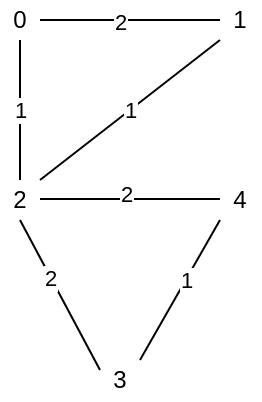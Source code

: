 <mxfile version="26.0.5">
  <diagram name="Page-1" id="CJQ6sfPypMVAllBDloAo">
    <mxGraphModel dx="826" dy="571" grid="1" gridSize="10" guides="1" tooltips="1" connect="1" arrows="1" fold="1" page="1" pageScale="1" pageWidth="827" pageHeight="1169" math="0" shadow="0">
      <root>
        <mxCell id="0" />
        <mxCell id="1" parent="0" />
        <mxCell id="41nXD2r65MnrfmXOHo10-2" value="0" style="text;html=1;align=center;verticalAlign=middle;whiteSpace=wrap;rounded=0;" vertex="1" parent="1">
          <mxGeometry x="160" y="160" width="20" height="20" as="geometry" />
        </mxCell>
        <mxCell id="41nXD2r65MnrfmXOHo10-3" value="1" style="text;html=1;align=center;verticalAlign=middle;whiteSpace=wrap;rounded=0;" vertex="1" parent="1">
          <mxGeometry x="270" y="160" width="20" height="20" as="geometry" />
        </mxCell>
        <mxCell id="41nXD2r65MnrfmXOHo10-4" value="2" style="text;html=1;align=center;verticalAlign=middle;whiteSpace=wrap;rounded=0;" vertex="1" parent="1">
          <mxGeometry x="160" y="250" width="20" height="20" as="geometry" />
        </mxCell>
        <mxCell id="41nXD2r65MnrfmXOHo10-5" value="4" style="text;html=1;align=center;verticalAlign=middle;whiteSpace=wrap;rounded=0;" vertex="1" parent="1">
          <mxGeometry x="270" y="250" width="20" height="20" as="geometry" />
        </mxCell>
        <mxCell id="41nXD2r65MnrfmXOHo10-6" value="3" style="text;html=1;align=center;verticalAlign=middle;whiteSpace=wrap;rounded=0;" vertex="1" parent="1">
          <mxGeometry x="210" y="340" width="20" height="20" as="geometry" />
        </mxCell>
        <mxCell id="41nXD2r65MnrfmXOHo10-7" value="" style="endArrow=none;html=1;rounded=0;entryX=0;entryY=0.5;entryDx=0;entryDy=0;exitX=1;exitY=0.5;exitDx=0;exitDy=0;" edge="1" parent="1" source="41nXD2r65MnrfmXOHo10-2" target="41nXD2r65MnrfmXOHo10-3">
          <mxGeometry width="50" height="50" relative="1" as="geometry">
            <mxPoint x="180" y="180" as="sourcePoint" />
            <mxPoint x="230" y="130" as="targetPoint" />
          </mxGeometry>
        </mxCell>
        <mxCell id="41nXD2r65MnrfmXOHo10-13" value="2" style="edgeLabel;html=1;align=center;verticalAlign=middle;resizable=0;points=[];" vertex="1" connectable="0" parent="41nXD2r65MnrfmXOHo10-7">
          <mxGeometry x="-0.111" y="-1" relative="1" as="geometry">
            <mxPoint as="offset" />
          </mxGeometry>
        </mxCell>
        <mxCell id="41nXD2r65MnrfmXOHo10-8" value="" style="endArrow=none;html=1;rounded=0;entryX=0;entryY=0.5;entryDx=0;entryDy=0;exitX=1;exitY=0.5;exitDx=0;exitDy=0;" edge="1" parent="1">
          <mxGeometry width="50" height="50" relative="1" as="geometry">
            <mxPoint x="180" y="259.5" as="sourcePoint" />
            <mxPoint x="270" y="259.5" as="targetPoint" />
          </mxGeometry>
        </mxCell>
        <mxCell id="41nXD2r65MnrfmXOHo10-14" value="2" style="edgeLabel;html=1;align=center;verticalAlign=middle;resizable=0;points=[];" vertex="1" connectable="0" parent="41nXD2r65MnrfmXOHo10-8">
          <mxGeometry x="-0.044" y="4" relative="1" as="geometry">
            <mxPoint y="1" as="offset" />
          </mxGeometry>
        </mxCell>
        <mxCell id="41nXD2r65MnrfmXOHo10-9" value="1" style="endArrow=none;html=1;rounded=0;entryX=0.5;entryY=1;entryDx=0;entryDy=0;exitX=0.5;exitY=0;exitDx=0;exitDy=0;" edge="1" parent="1" source="41nXD2r65MnrfmXOHo10-4" target="41nXD2r65MnrfmXOHo10-2">
          <mxGeometry width="50" height="50" relative="1" as="geometry">
            <mxPoint x="110" y="230" as="sourcePoint" />
            <mxPoint x="160" y="180" as="targetPoint" />
          </mxGeometry>
        </mxCell>
        <mxCell id="41nXD2r65MnrfmXOHo10-10" value="1" style="endArrow=none;html=1;rounded=0;exitX=1;exitY=0;exitDx=0;exitDy=0;" edge="1" parent="1" source="41nXD2r65MnrfmXOHo10-4">
          <mxGeometry width="50" height="50" relative="1" as="geometry">
            <mxPoint x="220" y="230" as="sourcePoint" />
            <mxPoint x="270" y="180" as="targetPoint" />
          </mxGeometry>
        </mxCell>
        <mxCell id="41nXD2r65MnrfmXOHo10-11" value="" style="endArrow=none;html=1;rounded=0;exitX=0;exitY=0.25;exitDx=0;exitDy=0;entryX=0.5;entryY=1;entryDx=0;entryDy=0;" edge="1" parent="1" source="41nXD2r65MnrfmXOHo10-6" target="41nXD2r65MnrfmXOHo10-4">
          <mxGeometry width="50" height="50" relative="1" as="geometry">
            <mxPoint x="110" y="330" as="sourcePoint" />
            <mxPoint x="160" y="280" as="targetPoint" />
          </mxGeometry>
        </mxCell>
        <mxCell id="41nXD2r65MnrfmXOHo10-15" value="2" style="edgeLabel;html=1;align=center;verticalAlign=middle;resizable=0;points=[];" vertex="1" connectable="0" parent="41nXD2r65MnrfmXOHo10-11">
          <mxGeometry x="0.232" relative="1" as="geometry">
            <mxPoint x="-1" as="offset" />
          </mxGeometry>
        </mxCell>
        <mxCell id="41nXD2r65MnrfmXOHo10-12" value="" style="endArrow=none;html=1;rounded=0;entryX=0;entryY=1;entryDx=0;entryDy=0;" edge="1" parent="1" target="41nXD2r65MnrfmXOHo10-5">
          <mxGeometry width="50" height="50" relative="1" as="geometry">
            <mxPoint x="230" y="340" as="sourcePoint" />
            <mxPoint x="280" y="290" as="targetPoint" />
          </mxGeometry>
        </mxCell>
        <mxCell id="41nXD2r65MnrfmXOHo10-16" value="1" style="edgeLabel;html=1;align=center;verticalAlign=middle;resizable=0;points=[];" vertex="1" connectable="0" parent="41nXD2r65MnrfmXOHo10-12">
          <mxGeometry x="0.145" relative="1" as="geometry">
            <mxPoint as="offset" />
          </mxGeometry>
        </mxCell>
      </root>
    </mxGraphModel>
  </diagram>
</mxfile>
